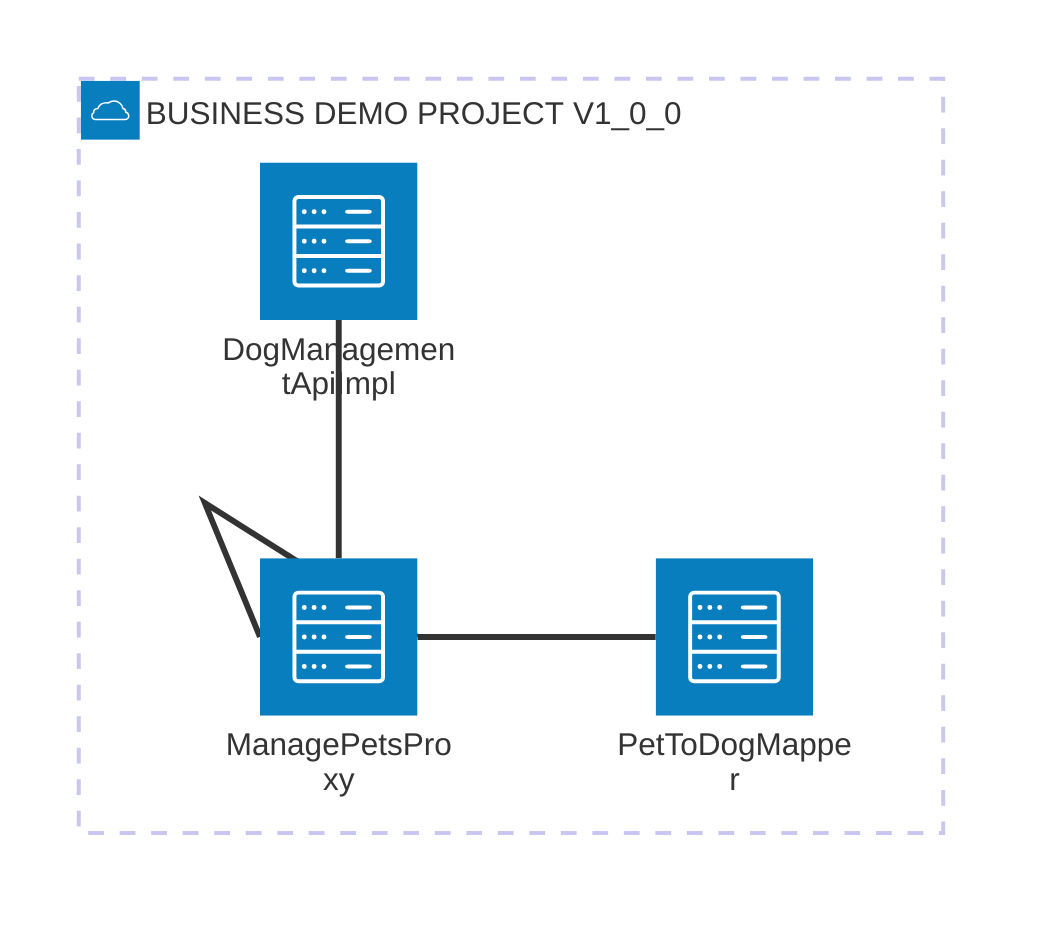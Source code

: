 architecture-beta
    group api(cloud)[BUSINESS DEMO PROJECT V1_0_0]

    service pettodogmapper(server)[PetToDogMapper] in api
    service dogmanagementapiimpl(server)[DogManagementApiImpl] in api
    service managepetsproxy(server)[ManagePetsProxy] in api

    managepetsproxy:R -- L:pettodogmapper
    managepetsproxy:T -- B:dogmanagementapiimpl
    managepetsproxy:L -- R:managepetsproxy